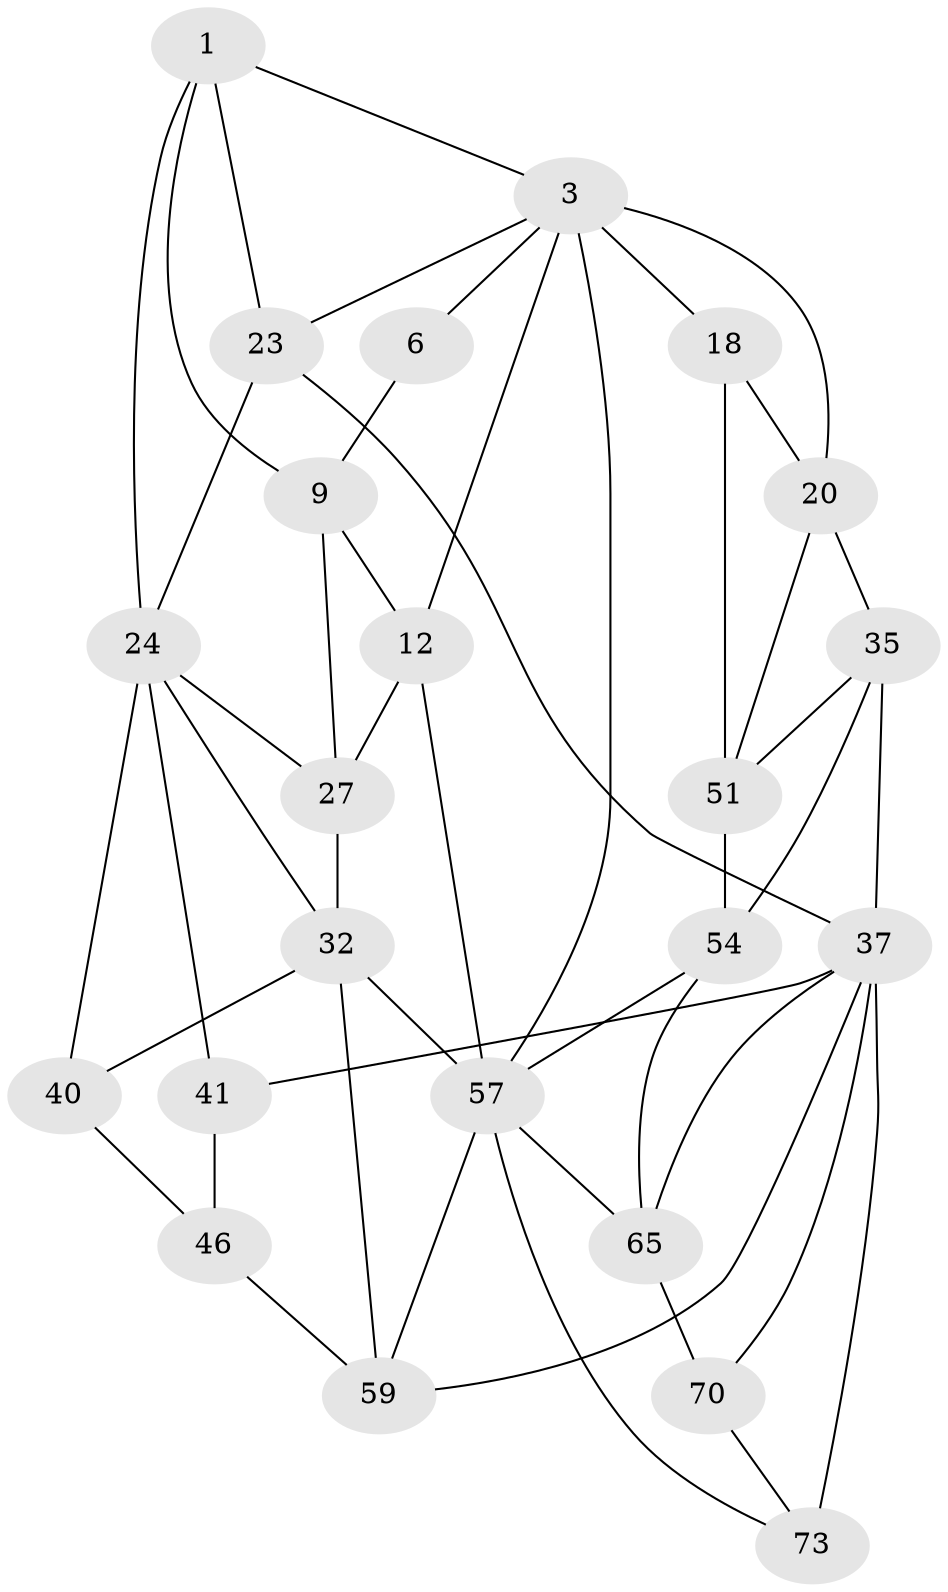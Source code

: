 // original degree distribution, {3: 0.02702702702702703, 5: 0.5405405405405406, 4: 0.22972972972972974, 6: 0.20270270270270271}
// Generated by graph-tools (version 1.1) at 2025/21/03/04/25 18:21:05]
// undirected, 23 vertices, 48 edges
graph export_dot {
graph [start="1"]
  node [color=gray90,style=filled];
  1 [pos="+0.17910933644006258+0",super="+2+7"];
  3 [pos="+0.6878876951521068+0.04945873031568856",super="+22+4"];
  6 [pos="+0.16655154578935782+0"];
  9 [pos="+0.15890129458966384+0.2292186700232627",super="+14+10"];
  12 [pos="+0+0"];
  18 [pos="+1+0.4430468023226402",super="+19"];
  20 [pos="+0.8542903430942123+0.3403783661570261",super="+21"];
  23 [pos="+0.6173367584634547+0.35325343143963",super="+29"];
  24 [pos="+0.3838121047763762+0.35483291516957055",super="+25+30"];
  27 [pos="+0.10781173369841765+0.2903693258798014",super="+28"];
  32 [pos="+0+0.47172024456135186",super="+45+33"];
  35 [pos="+0.7339692867085633+0.539037530806811",super="+52+36"];
  37 [pos="+0.6172165040662213+0.5973763082056408",super="+62+38"];
  40 [pos="+0.20842127813883568+0.5083972249511409",super="+44"];
  41 [pos="+0.40884452998992943+0.44066000860832605",super="+50+42"];
  46 [pos="+0.2472747991326023+0.6351733596773894",super="+47"];
  51 [pos="+0.9296984864558893+0.5648035872919741",super="+53"];
  54 [pos="+1+0.6567402653375564",super="+55"];
  57 [pos="+0+1",super="+58"];
  59 [pos="+0.08393702847855829+0.669487724449061",super="+60"];
  65 [pos="+0.830165625617792+0.7633103252412138",super="+71+66"];
  70 [pos="+0.6332732434678341+0.8712210789430826",super="+72"];
  73 [pos="+0.036892078481507946+1",super="+74"];
  1 -- 3;
  1 -- 24;
  1 -- 9;
  1 -- 23;
  3 -- 23;
  3 -- 20 [weight=2];
  3 -- 18;
  3 -- 6;
  3 -- 12;
  3 -- 57;
  6 -- 9;
  9 -- 27;
  9 -- 12;
  12 -- 27;
  12 -- 57;
  18 -- 20 [weight=2];
  18 -- 51;
  20 -- 35;
  20 -- 51;
  23 -- 24;
  23 -- 37;
  24 -- 32;
  24 -- 40 [weight=2];
  24 -- 27;
  24 -- 41 [weight=2];
  27 -- 32;
  32 -- 59;
  32 -- 57;
  32 -- 40;
  35 -- 51;
  35 -- 37;
  35 -- 54 [weight=2];
  37 -- 70;
  37 -- 65;
  37 -- 73 [weight=2];
  37 -- 59;
  37 -- 41;
  40 -- 46;
  41 -- 46 [weight=2];
  46 -- 59;
  51 -- 54;
  54 -- 57;
  54 -- 65;
  57 -- 59;
  57 -- 73;
  57 -- 65;
  65 -- 70 [weight=2];
  70 -- 73;
}
